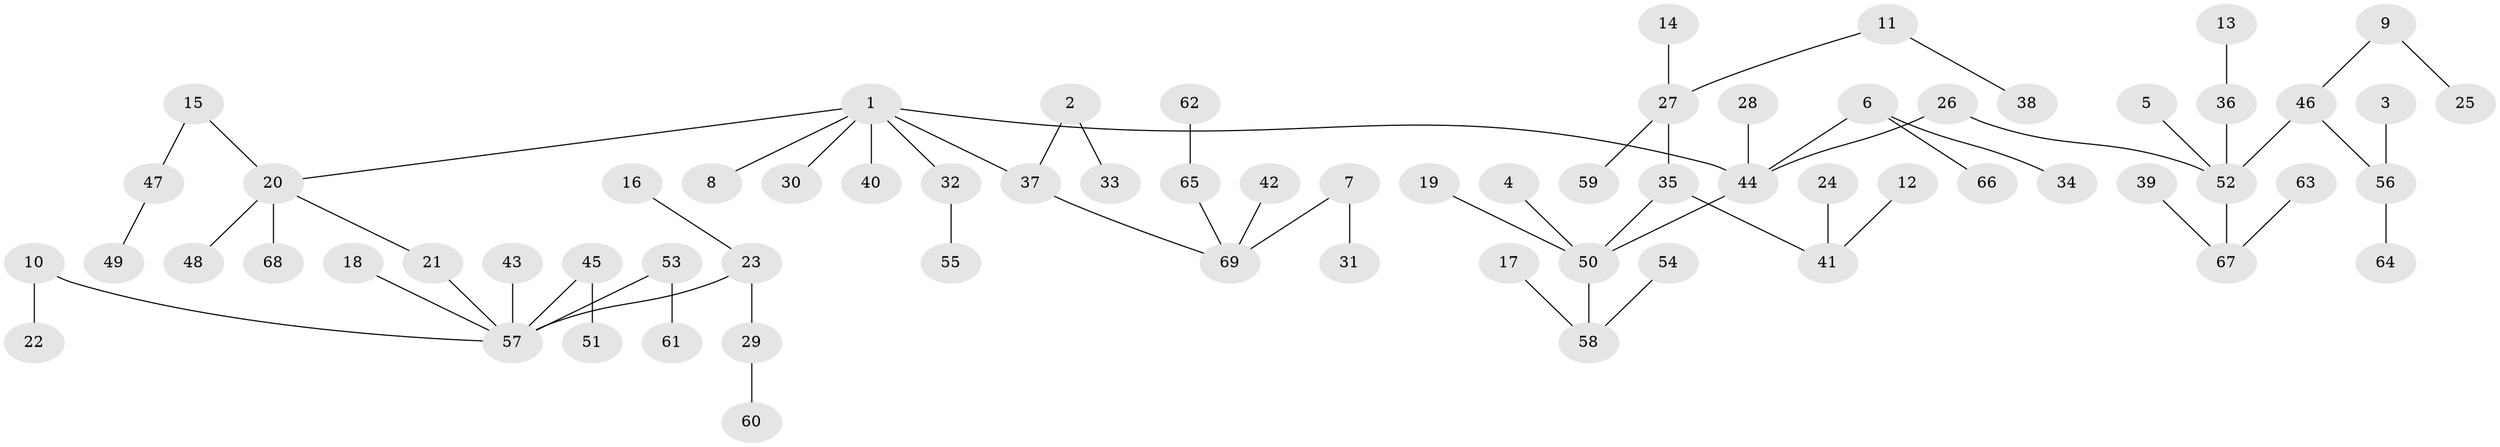 // original degree distribution, {3: 0.10948905109489052, 6: 0.0364963503649635, 4: 0.0948905109489051, 2: 0.27007299270072993, 1: 0.48175182481751827, 5: 0.0072992700729927005}
// Generated by graph-tools (version 1.1) at 2025/50/03/09/25 03:50:23]
// undirected, 69 vertices, 68 edges
graph export_dot {
graph [start="1"]
  node [color=gray90,style=filled];
  1;
  2;
  3;
  4;
  5;
  6;
  7;
  8;
  9;
  10;
  11;
  12;
  13;
  14;
  15;
  16;
  17;
  18;
  19;
  20;
  21;
  22;
  23;
  24;
  25;
  26;
  27;
  28;
  29;
  30;
  31;
  32;
  33;
  34;
  35;
  36;
  37;
  38;
  39;
  40;
  41;
  42;
  43;
  44;
  45;
  46;
  47;
  48;
  49;
  50;
  51;
  52;
  53;
  54;
  55;
  56;
  57;
  58;
  59;
  60;
  61;
  62;
  63;
  64;
  65;
  66;
  67;
  68;
  69;
  1 -- 8 [weight=1.0];
  1 -- 20 [weight=1.0];
  1 -- 30 [weight=1.0];
  1 -- 32 [weight=1.0];
  1 -- 37 [weight=1.0];
  1 -- 40 [weight=1.0];
  1 -- 44 [weight=1.0];
  2 -- 33 [weight=1.0];
  2 -- 37 [weight=1.0];
  3 -- 56 [weight=1.0];
  4 -- 50 [weight=1.0];
  5 -- 52 [weight=1.0];
  6 -- 34 [weight=1.0];
  6 -- 44 [weight=1.0];
  6 -- 66 [weight=1.0];
  7 -- 31 [weight=1.0];
  7 -- 69 [weight=1.0];
  9 -- 25 [weight=1.0];
  9 -- 46 [weight=1.0];
  10 -- 22 [weight=1.0];
  10 -- 57 [weight=1.0];
  11 -- 27 [weight=1.0];
  11 -- 38 [weight=1.0];
  12 -- 41 [weight=1.0];
  13 -- 36 [weight=1.0];
  14 -- 27 [weight=1.0];
  15 -- 20 [weight=1.0];
  15 -- 47 [weight=1.0];
  16 -- 23 [weight=1.0];
  17 -- 58 [weight=1.0];
  18 -- 57 [weight=1.0];
  19 -- 50 [weight=1.0];
  20 -- 21 [weight=1.0];
  20 -- 48 [weight=1.0];
  20 -- 68 [weight=1.0];
  21 -- 57 [weight=1.0];
  23 -- 29 [weight=1.0];
  23 -- 57 [weight=1.0];
  24 -- 41 [weight=1.0];
  26 -- 44 [weight=1.0];
  26 -- 52 [weight=1.0];
  27 -- 35 [weight=1.0];
  27 -- 59 [weight=1.0];
  28 -- 44 [weight=1.0];
  29 -- 60 [weight=1.0];
  32 -- 55 [weight=1.0];
  35 -- 41 [weight=1.0];
  35 -- 50 [weight=1.0];
  36 -- 52 [weight=1.0];
  37 -- 69 [weight=1.0];
  39 -- 67 [weight=1.0];
  42 -- 69 [weight=1.0];
  43 -- 57 [weight=1.0];
  44 -- 50 [weight=1.0];
  45 -- 51 [weight=1.0];
  45 -- 57 [weight=1.0];
  46 -- 52 [weight=1.0];
  46 -- 56 [weight=1.0];
  47 -- 49 [weight=1.0];
  50 -- 58 [weight=1.0];
  52 -- 67 [weight=1.0];
  53 -- 57 [weight=1.0];
  53 -- 61 [weight=1.0];
  54 -- 58 [weight=1.0];
  56 -- 64 [weight=1.0];
  62 -- 65 [weight=1.0];
  63 -- 67 [weight=1.0];
  65 -- 69 [weight=1.0];
}
